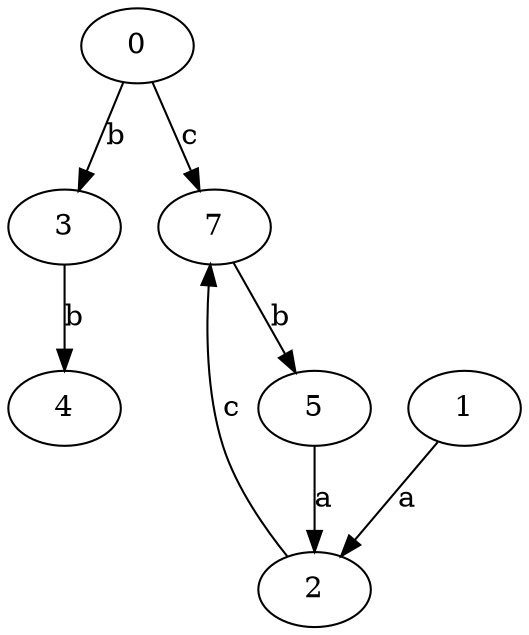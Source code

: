 strict digraph  {
0;
1;
2;
3;
4;
5;
7;
0 -> 3  [label=b];
0 -> 7  [label=c];
1 -> 2  [label=a];
2 -> 7  [label=c];
3 -> 4  [label=b];
5 -> 2  [label=a];
7 -> 5  [label=b];
}
